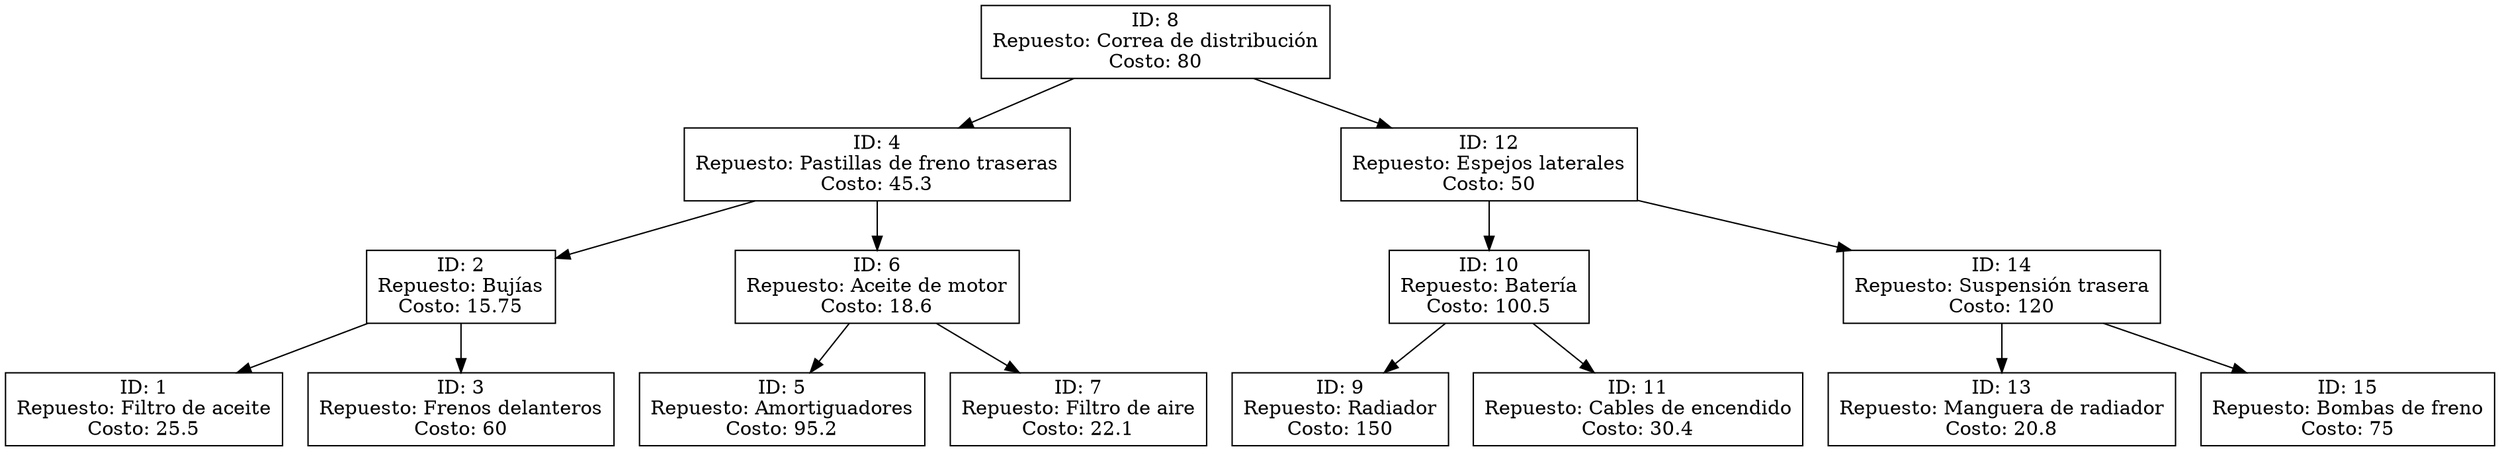 digraph ArbolAVL {
  rankdir=TB;
  8 [label="ID: 8\nRepuesto: Correa de distribución\nCosto: 80" shape=box];
  8 -> 4;
  4 [label="ID: 4\nRepuesto: Pastillas de freno traseras\nCosto: 45.3" shape=box];
  4 -> 2;
  2 [label="ID: 2\nRepuesto: Bujías\nCosto: 15.75" shape=box];
  2 -> 1;
  1 [label="ID: 1\nRepuesto: Filtro de aceite\nCosto: 25.5" shape=box];
  2 -> 3;
  3 [label="ID: 3\nRepuesto: Frenos delanteros\nCosto: 60" shape=box];
  4 -> 6;
  6 [label="ID: 6\nRepuesto: Aceite de motor\nCosto: 18.6" shape=box];
  6 -> 5;
  5 [label="ID: 5\nRepuesto: Amortiguadores\nCosto: 95.2" shape=box];
  6 -> 7;
  7 [label="ID: 7\nRepuesto: Filtro de aire\nCosto: 22.1" shape=box];
  8 -> 12;
  12 [label="ID: 12\nRepuesto: Espejos laterales\nCosto: 50" shape=box];
  12 -> 10;
  10 [label="ID: 10\nRepuesto: Batería\nCosto: 100.5" shape=box];
  10 -> 9;
  9 [label="ID: 9\nRepuesto: Radiador\nCosto: 150" shape=box];
  10 -> 11;
  11 [label="ID: 11\nRepuesto: Cables de encendido\nCosto: 30.4" shape=box];
  12 -> 14;
  14 [label="ID: 14\nRepuesto: Suspensión trasera\nCosto: 120" shape=box];
  14 -> 13;
  13 [label="ID: 13\nRepuesto: Manguera de radiador\nCosto: 20.8" shape=box];
  14 -> 15;
  15 [label="ID: 15\nRepuesto: Bombas de freno\nCosto: 75" shape=box];
}
